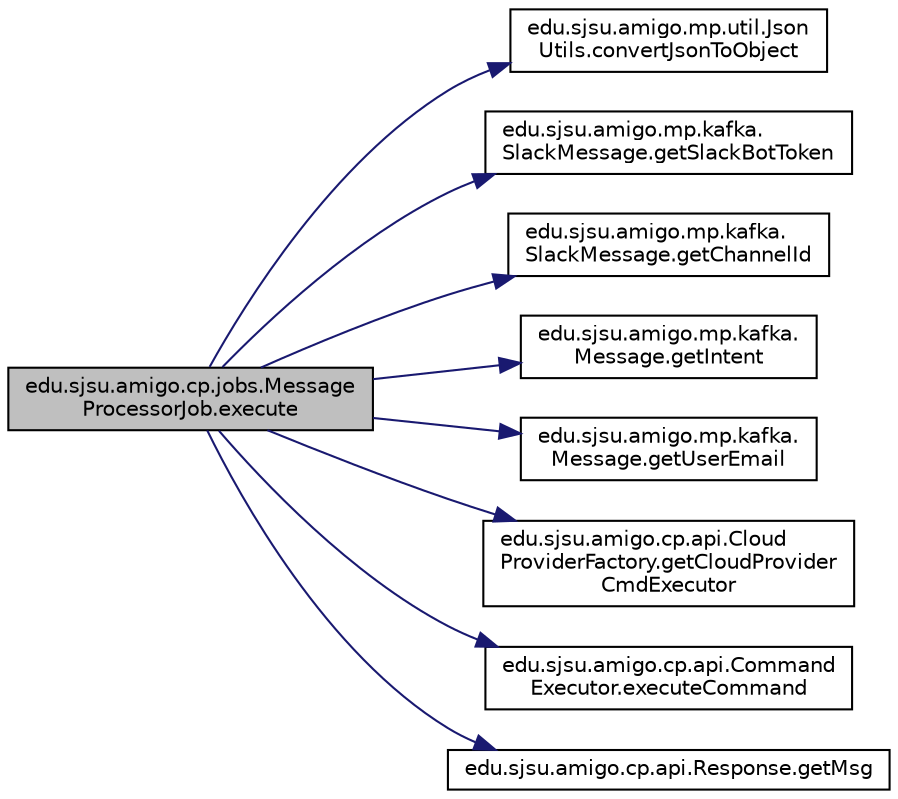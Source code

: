 digraph "edu.sjsu.amigo.cp.jobs.MessageProcessorJob.execute"
{
  edge [fontname="Helvetica",fontsize="10",labelfontname="Helvetica",labelfontsize="10"];
  node [fontname="Helvetica",fontsize="10",shape=record];
  rankdir="LR";
  Node0 [label="edu.sjsu.amigo.cp.jobs.Message\lProcessorJob.execute",height=0.2,width=0.4,color="black", fillcolor="grey75", style="filled", fontcolor="black"];
  Node0 -> Node1 [color="midnightblue",fontsize="10",style="solid",fontname="Helvetica"];
  Node1 [label="edu.sjsu.amigo.mp.util.Json\lUtils.convertJsonToObject",height=0.2,width=0.4,color="black", fillcolor="white", style="filled",URL="$classedu_1_1sjsu_1_1amigo_1_1mp_1_1util_1_1_json_utils.html#a5c05bfeb59e28dd21858215642d7ddff"];
  Node0 -> Node2 [color="midnightblue",fontsize="10",style="solid",fontname="Helvetica"];
  Node2 [label="edu.sjsu.amigo.mp.kafka.\lSlackMessage.getSlackBotToken",height=0.2,width=0.4,color="black", fillcolor="white", style="filled",URL="$classedu_1_1sjsu_1_1amigo_1_1mp_1_1kafka_1_1_slack_message.html#a9fd84360668ae1810b8005bb63926e4c"];
  Node0 -> Node3 [color="midnightblue",fontsize="10",style="solid",fontname="Helvetica"];
  Node3 [label="edu.sjsu.amigo.mp.kafka.\lSlackMessage.getChannelId",height=0.2,width=0.4,color="black", fillcolor="white", style="filled",URL="$classedu_1_1sjsu_1_1amigo_1_1mp_1_1kafka_1_1_slack_message.html#ad0f8198c748b38249b90d29398e494fe"];
  Node0 -> Node4 [color="midnightblue",fontsize="10",style="solid",fontname="Helvetica"];
  Node4 [label="edu.sjsu.amigo.mp.kafka.\lMessage.getIntent",height=0.2,width=0.4,color="black", fillcolor="white", style="filled",URL="$classedu_1_1sjsu_1_1amigo_1_1mp_1_1kafka_1_1_message.html#a02741708a738f74bf41e744d62e93599"];
  Node0 -> Node5 [color="midnightblue",fontsize="10",style="solid",fontname="Helvetica"];
  Node5 [label="edu.sjsu.amigo.mp.kafka.\lMessage.getUserEmail",height=0.2,width=0.4,color="black", fillcolor="white", style="filled",URL="$classedu_1_1sjsu_1_1amigo_1_1mp_1_1kafka_1_1_message.html#ab0152afc118f2419f176ff9da5d10729"];
  Node0 -> Node6 [color="midnightblue",fontsize="10",style="solid",fontname="Helvetica"];
  Node6 [label="edu.sjsu.amigo.cp.api.Cloud\lProviderFactory.getCloudProvider\lCmdExecutor",height=0.2,width=0.4,color="black", fillcolor="white", style="filled",URL="$classedu_1_1sjsu_1_1amigo_1_1cp_1_1api_1_1_cloud_provider_factory.html#ab00e72894e1bafd2bc80bf6c204765b9"];
  Node0 -> Node7 [color="midnightblue",fontsize="10",style="solid",fontname="Helvetica"];
  Node7 [label="edu.sjsu.amigo.cp.api.Command\lExecutor.executeCommand",height=0.2,width=0.4,color="black", fillcolor="white", style="filled",URL="$interfaceedu_1_1sjsu_1_1amigo_1_1cp_1_1api_1_1_command_executor.html#af1e217a4347a1f1e8e2d0d465b94a662"];
  Node0 -> Node8 [color="midnightblue",fontsize="10",style="solid",fontname="Helvetica"];
  Node8 [label="edu.sjsu.amigo.cp.api.Response.getMsg",height=0.2,width=0.4,color="black", fillcolor="white", style="filled",URL="$classedu_1_1sjsu_1_1amigo_1_1cp_1_1api_1_1_response.html#ac99ad923c8efd03440fe0e4a2320b729"];
}
